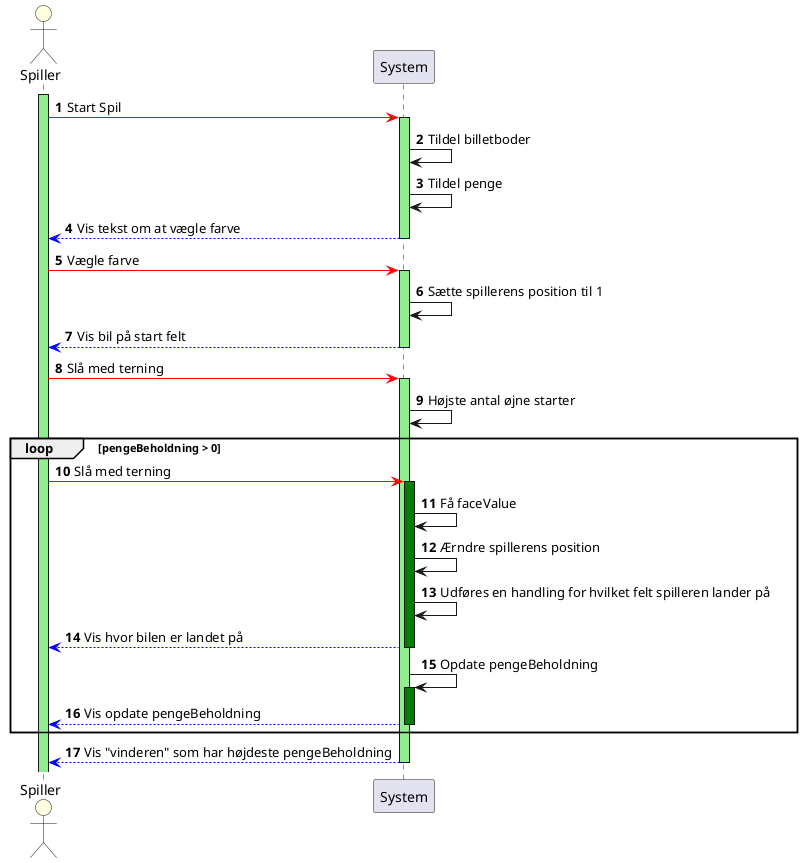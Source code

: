 @startuml
'https://plantuml.com/sequence-diagram

autonumber

actor Spiller #lightyellow
activate Spiller #lightgreen

Spiller -[#red]>  System++ #lightgreen: Start Spil
System  ->  System: Tildel billetboder
System  ->  System: Tildel penge
Spiller <[#blue]--  System--:  Vis tekst om at vægle farve

Spiller -[#red]>  System++ #lightgreen: Vægle farve
System  ->  System: Sætte spillerens position til 1
Spiller <[#blue]-- System--: Vis bil på start felt

Spiller -[#red]>  System++ #lightgreen: Slå med terning
System  ->  System: Højste antal øjne starter

loop pengeBeholdning > 0
    Spiller -[#red]>  System++ #green: Slå med terning
    System  ->  System: Få faceValue
    System  ->  System: Ærndre spillerens position
    System  ->  System: Udføres en handling for hvilket felt spilleren lander på
    Spiller <[#blue]-- System--: Vis hvor bilen er landet på

    System  ->  System++ #green: Opdate pengeBeholdning
    Spiller <[#blue]-- System--: Vis opdate pengeBeholdning
end

Spiller <[#blue]-- System--: Vis "vinderen" som har højdeste pengeBeholdning

@enduml